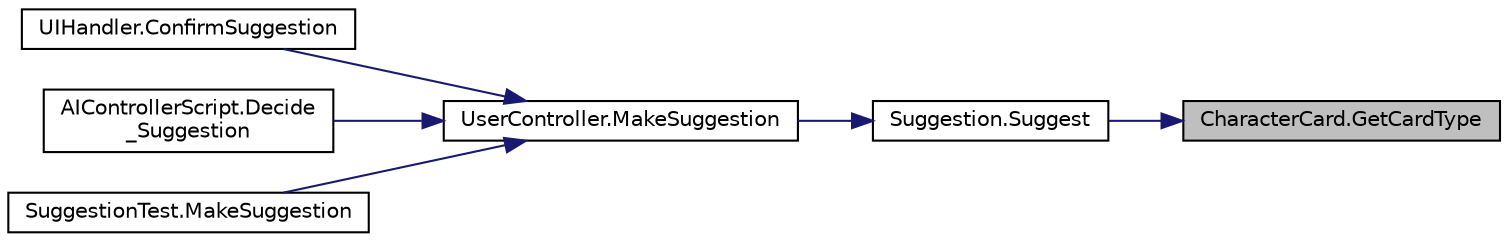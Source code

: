 digraph "CharacterCard.GetCardType"
{
 // LATEX_PDF_SIZE
  edge [fontname="Helvetica",fontsize="10",labelfontname="Helvetica",labelfontsize="10"];
  node [fontname="Helvetica",fontsize="10",shape=record];
  rankdir="RL";
  Node1 [label="CharacterCard.GetCardType",height=0.2,width=0.4,color="black", fillcolor="grey75", style="filled", fontcolor="black",tooltip=" "];
  Node1 -> Node2 [dir="back",color="midnightblue",fontsize="10",style="solid"];
  Node2 [label="Suggestion.Suggest",height=0.2,width=0.4,color="black", fillcolor="white", style="filled",URL="$class_suggestion.html#ab326cb791b6707926dd69497e79d159b",tooltip=" "];
  Node2 -> Node3 [dir="back",color="midnightblue",fontsize="10",style="solid"];
  Node3 [label="UserController.MakeSuggestion",height=0.2,width=0.4,color="black", fillcolor="white", style="filled",URL="$class_user_controller.html#a6230816eec4c8be9bda248a166d7b9bd",tooltip=" "];
  Node3 -> Node4 [dir="back",color="midnightblue",fontsize="10",style="solid"];
  Node4 [label="UIHandler.ConfirmSuggestion",height=0.2,width=0.4,color="black", fillcolor="white", style="filled",URL="$class_u_i_handler.html#ae6960c4c231f0e85718af2150449bb1f",tooltip=" "];
  Node3 -> Node5 [dir="back",color="midnightblue",fontsize="10",style="solid"];
  Node5 [label="AIControllerScript.Decide\l_Suggestion",height=0.2,width=0.4,color="black", fillcolor="white", style="filled",URL="$class_a_i_controller_script.html#affdf86fa313c46463a9a5a2b20020a17",tooltip="Decides what the AI should suggest this should match the flow chart of the AI"];
  Node3 -> Node6 [dir="back",color="midnightblue",fontsize="10",style="solid"];
  Node6 [label="SuggestionTest.MakeSuggestion",height=0.2,width=0.4,color="black", fillcolor="white", style="filled",URL="$class_suggestion_test.html#ac6fed8b504eb8b103cb5c38fa895edf3",tooltip="get test choices and make suggestion"];
}
